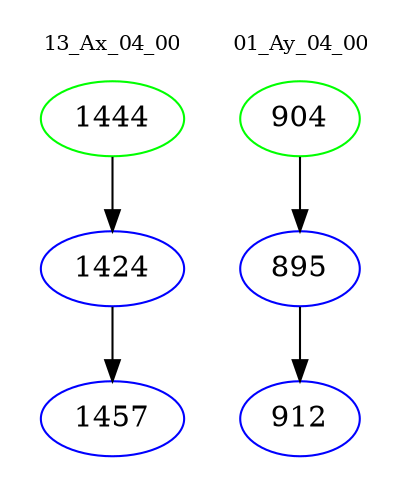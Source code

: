 digraph{
subgraph cluster_0 {
color = white
label = "13_Ax_04_00";
fontsize=10;
T0_1444 [label="1444", color="green"]
T0_1444 -> T0_1424 [color="black"]
T0_1424 [label="1424", color="blue"]
T0_1424 -> T0_1457 [color="black"]
T0_1457 [label="1457", color="blue"]
}
subgraph cluster_1 {
color = white
label = "01_Ay_04_00";
fontsize=10;
T1_904 [label="904", color="green"]
T1_904 -> T1_895 [color="black"]
T1_895 [label="895", color="blue"]
T1_895 -> T1_912 [color="black"]
T1_912 [label="912", color="blue"]
}
}
